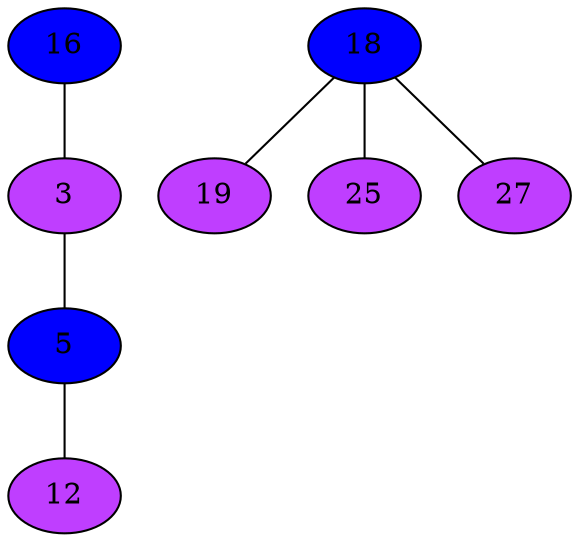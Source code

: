 strict graph {
16[label="16" style=filled fillcolor="blue1"];
16 -- 3
18[label="18" style=filled fillcolor="blue1"];
18 -- 19
18 -- 25
18 -- 27
19[label="19" style=filled fillcolor="darkorchid1"];
19 -- 18
3[label="3" style=filled fillcolor="darkorchid1"];
3 -- 16
3 -- 5
5[label="5" style=filled fillcolor="blue1"];
5 -- 3
5 -- 12
25[label="25" style=filled fillcolor="darkorchid1"];
25 -- 18
27[label="27" style=filled fillcolor="darkorchid1"];
27 -- 18
12[label="12" style=filled fillcolor="darkorchid1"];
12 -- 5
}